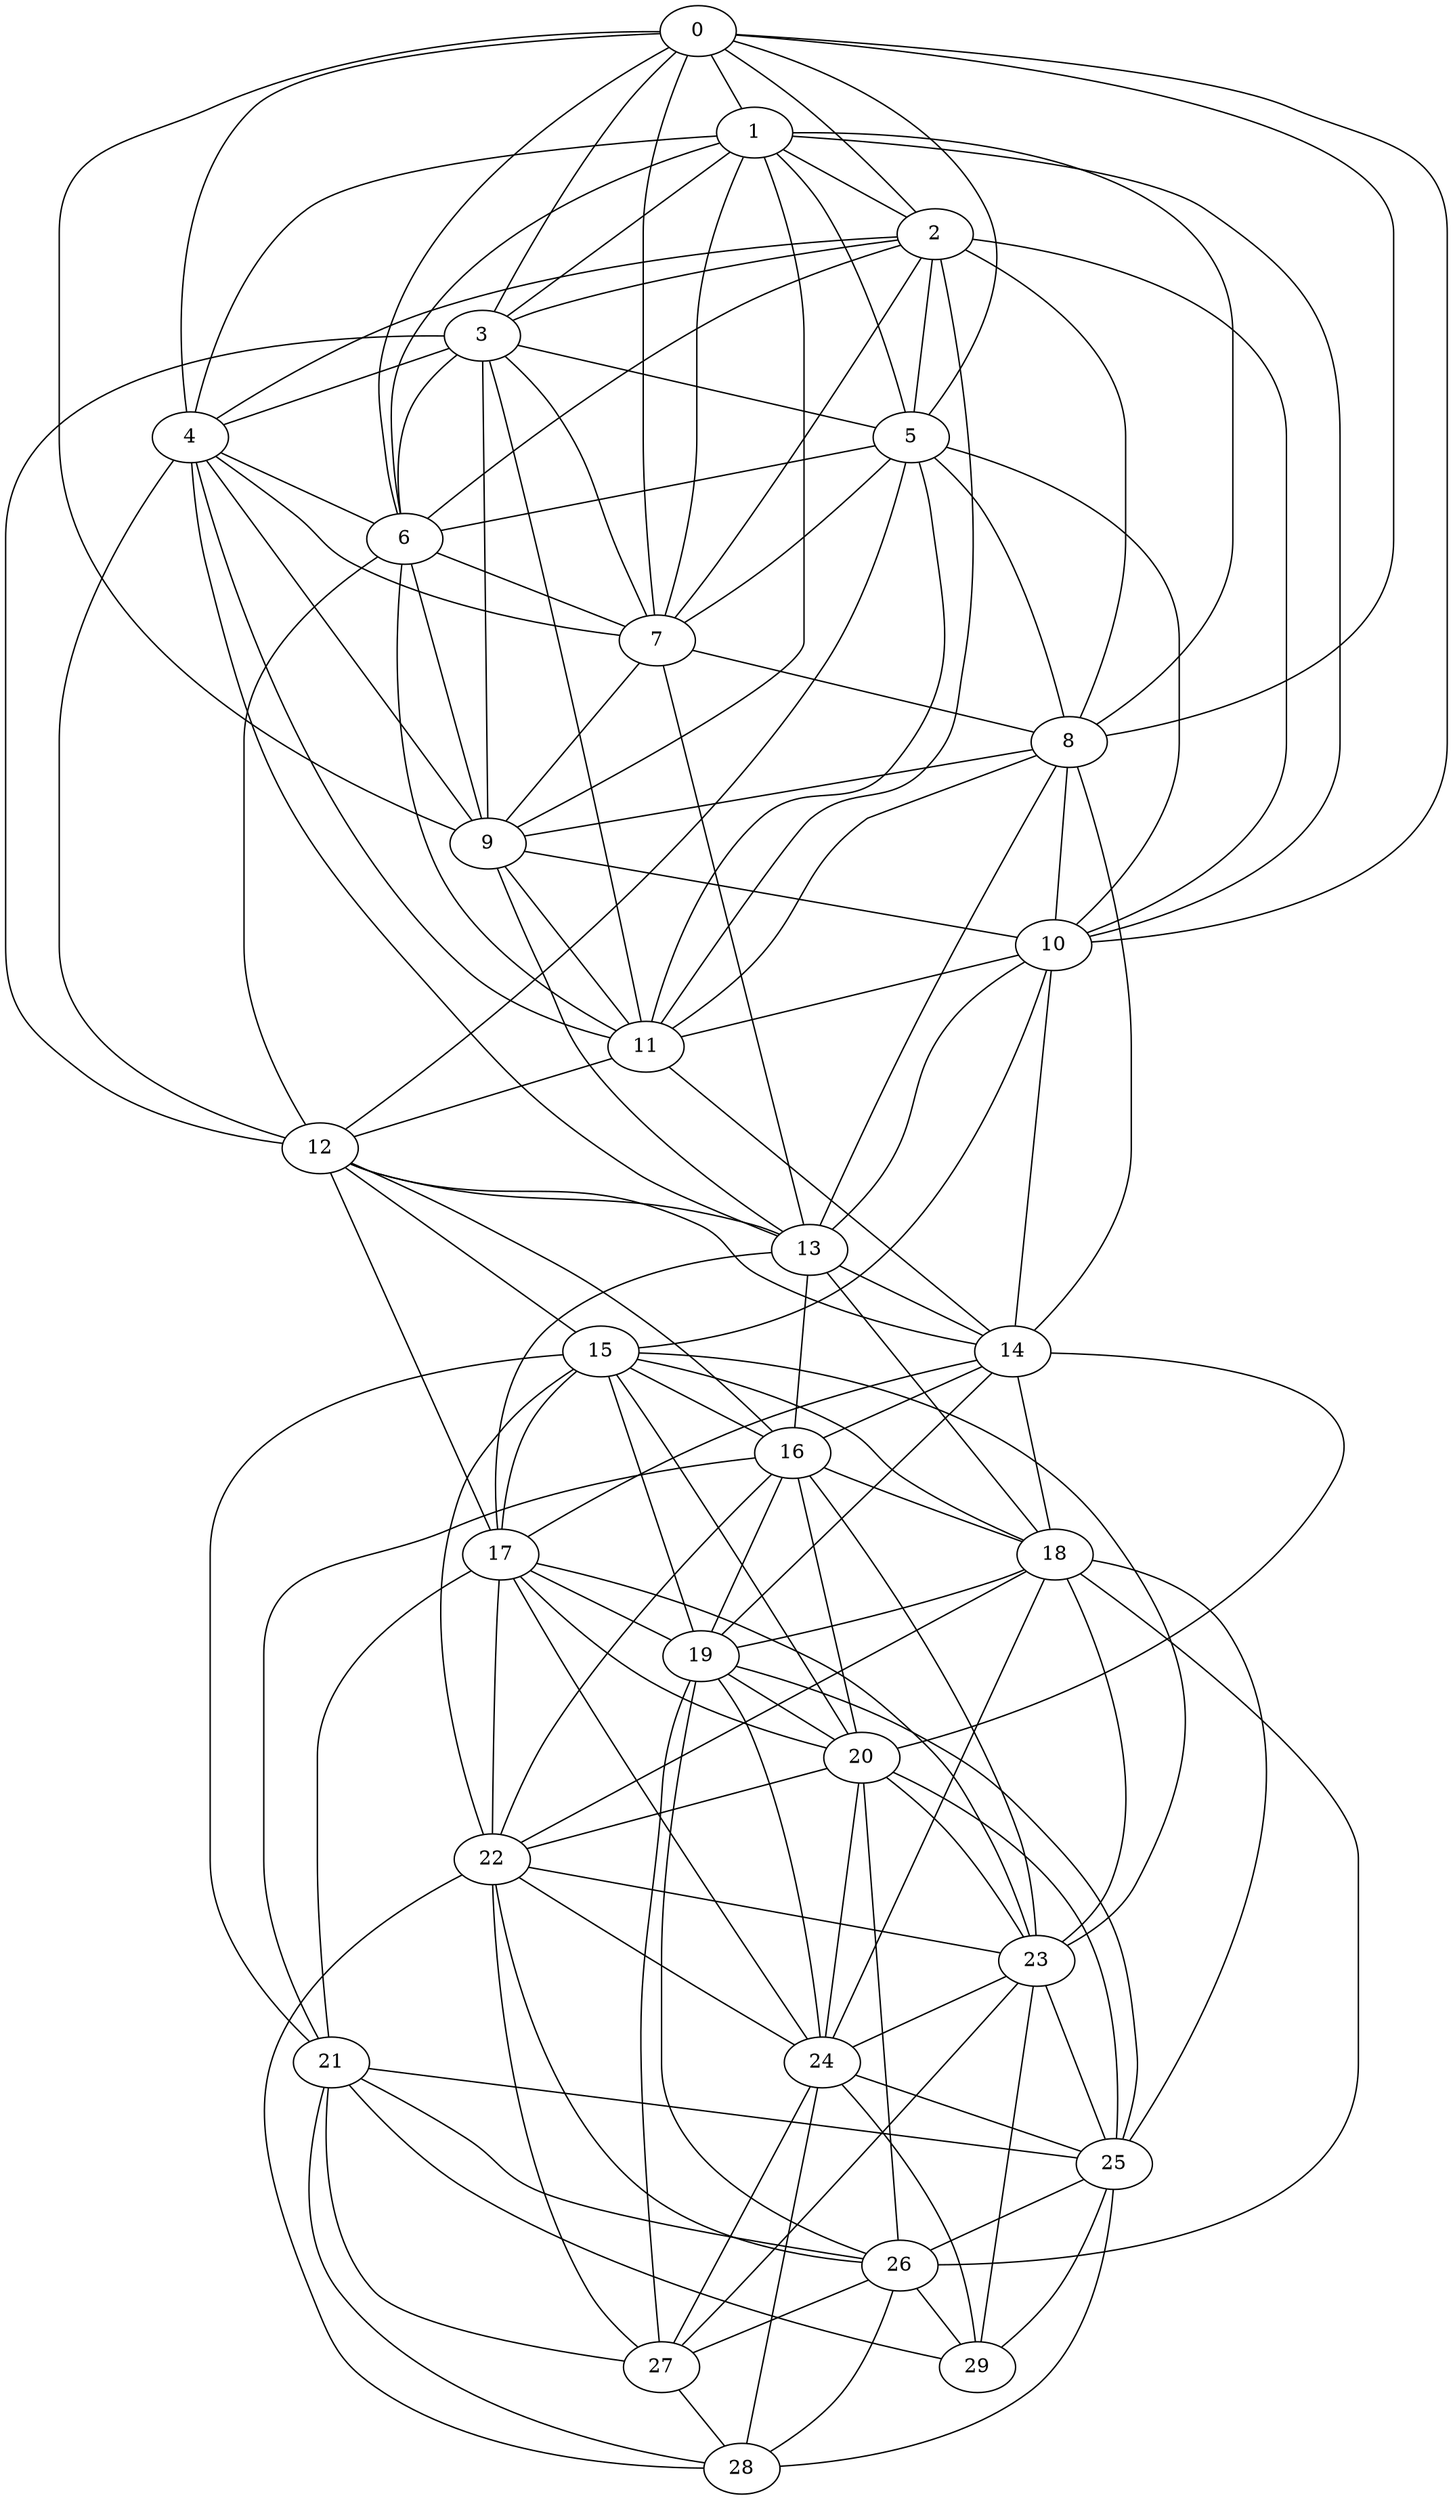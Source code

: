 strict graph G {
0;
1;
2;
3;
4;
5;
6;
7;
8;
9;
10;
11;
12;
13;
14;
15;
16;
17;
18;
19;
20;
21;
22;
23;
24;
25;
26;
27;
28;
29;
5 -- 8;
1 -- 6;
19 -- 20;
2 -- 10;
11 -- 12;
16 -- 18;
20 -- 26;
16 -- 19;
18 -- 26;
15 -- 16;
3 -- 12;
20 -- 23;
13 -- 16;
7 -- 8;
6 -- 9;
10 -- 13;
22 -- 27;
0 -- 3;
4 -- 7;
8 -- 11;
3 -- 5;
23 -- 27;
29 -- 25;
4 -- 11;
0 -- 1;
5 -- 10;
17 -- 23;
14 -- 17;
21 -- 26;
17 -- 22;
15 -- 21;
22 -- 24;
27 -- 28;
18 -- 22;
17 -- 20;
25 -- 28;
20 -- 24;
1 -- 10;
19 -- 27;
0 -- 2;
15 -- 22;
2 -- 5;
16 -- 20;
17 -- 19;
5 -- 7;
12 -- 13;
9 -- 10;
16 -- 23;
1 -- 4;
26 -- 27;
17 -- 24;
17 -- 21;
14 -- 19;
22 -- 28;
3 -- 9;
2 -- 11;
22 -- 26;
2 -- 3;
2 -- 6;
1 -- 5;
2 -- 4;
9 -- 13;
8 -- 9;
1 -- 2;
0 -- 8;
12 -- 17;
3 -- 4;
16 -- 21;
8 -- 13;
10 -- 15;
14 -- 16;
2 -- 7;
21 -- 25;
21 -- 27;
5 -- 11;
21 -- 28;
20 -- 22;
1 -- 8;
0 -- 4;
4 -- 6;
7 -- 9;
14 -- 20;
3 -- 6;
18 -- 19;
15 -- 18;
23 -- 24;
13 -- 18;
10 -- 11;
10 -- 14;
18 -- 23;
6 -- 7;
19 -- 24;
0 -- 7;
0 -- 5;
4 -- 12;
8 -- 14;
4 -- 9;
19 -- 25;
13 -- 14;
19 -- 26;
18 -- 24;
15 -- 19;
0 -- 10;
20 -- 25;
23 -- 25;
0 -- 9;
6 -- 11;
22 -- 23;
24 -- 29;
21 -- 29;
2 -- 8;
26 -- 29;
15 -- 17;
0 -- 6;
13 -- 17;
24 -- 28;
3 -- 7;
9 -- 11;
15 -- 23;
8 -- 10;
3 -- 11;
12 -- 16;
26 -- 28;
25 -- 26;
24 -- 25;
12 -- 15;
1 -- 3;
4 -- 13;
11 -- 14;
6 -- 12;
18 -- 25;
1 -- 9;
14 -- 18;
16 -- 22;
7 -- 13;
5 -- 12;
23 -- 29;
1 -- 7;
5 -- 6;
24 -- 27;
12 -- 14;
15 -- 20;
}
